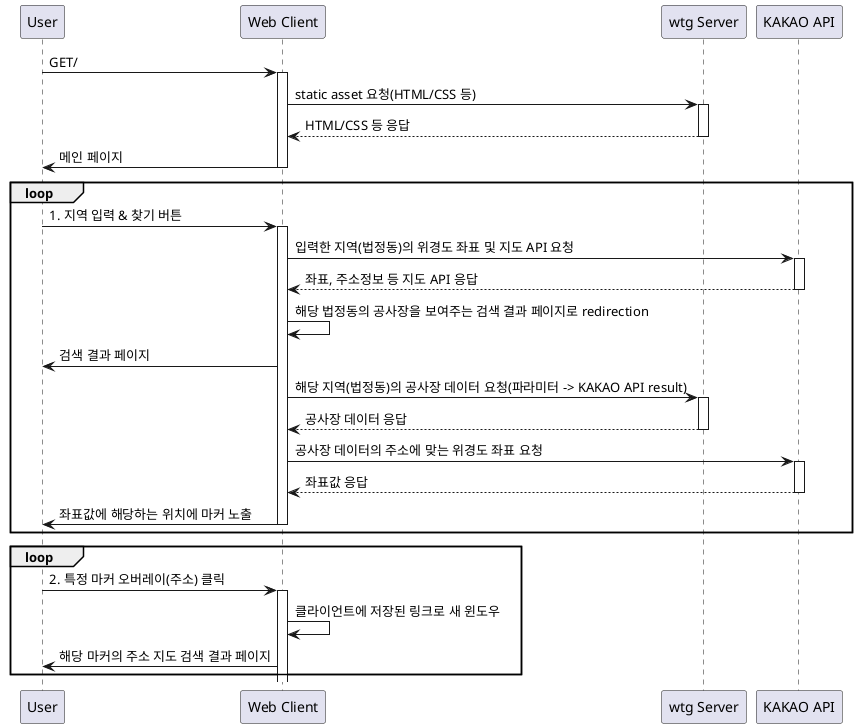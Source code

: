 @startuml
participant User
participant "Web Client" as C
participant "wtg Server" as S
participant "KAKAO API" as K

User -> C: GET/
activate C
C -> S: static asset 요청(HTML/CSS 등)
activate S
S --> C: HTML/CSS 등 응답
deactivate S
C -> User: 메인 페이지
deactivate C

loop
    User -> C: 1. 지역 입력 & 찾기 버튼
    activate C
    C -> K: 입력한 지역(법정동)의 위경도 좌표 및 지도 API 요청
    activate K
    K --> C: 좌표, 주소정보 등 지도 API 응답
    deactivate K
    C -> C: 해당 법정동의 공사장을 보여주는 검색 결과 페이지로 redirection

    C -> User: 검색 결과 페이지
    C -> S: 해당 지역(법정동)의 공사장 데이터 요청(파라미터 -> KAKAO API result)
    activate S
    S --> C: 공사장 데이터 응답
    deactivate S
    C -> K: 공사장 데이터의 주소에 맞는 위경도 좌표 요청
    activate K
    K --> C: 좌표값 응답
    deactivate K
    C -> User: 좌표값에 해당하는 위치에 마커 노출
    deactivate C
end

loop
    User -> C: 2. 특정 마커 오버레이(주소) 클릭
    activate C
    C -> C: 클라이언트에 저장된 링크로 새 윈도우
    C -> User: 해당 마커의 주소 지도 검색 결과 페이지
end
@enduml